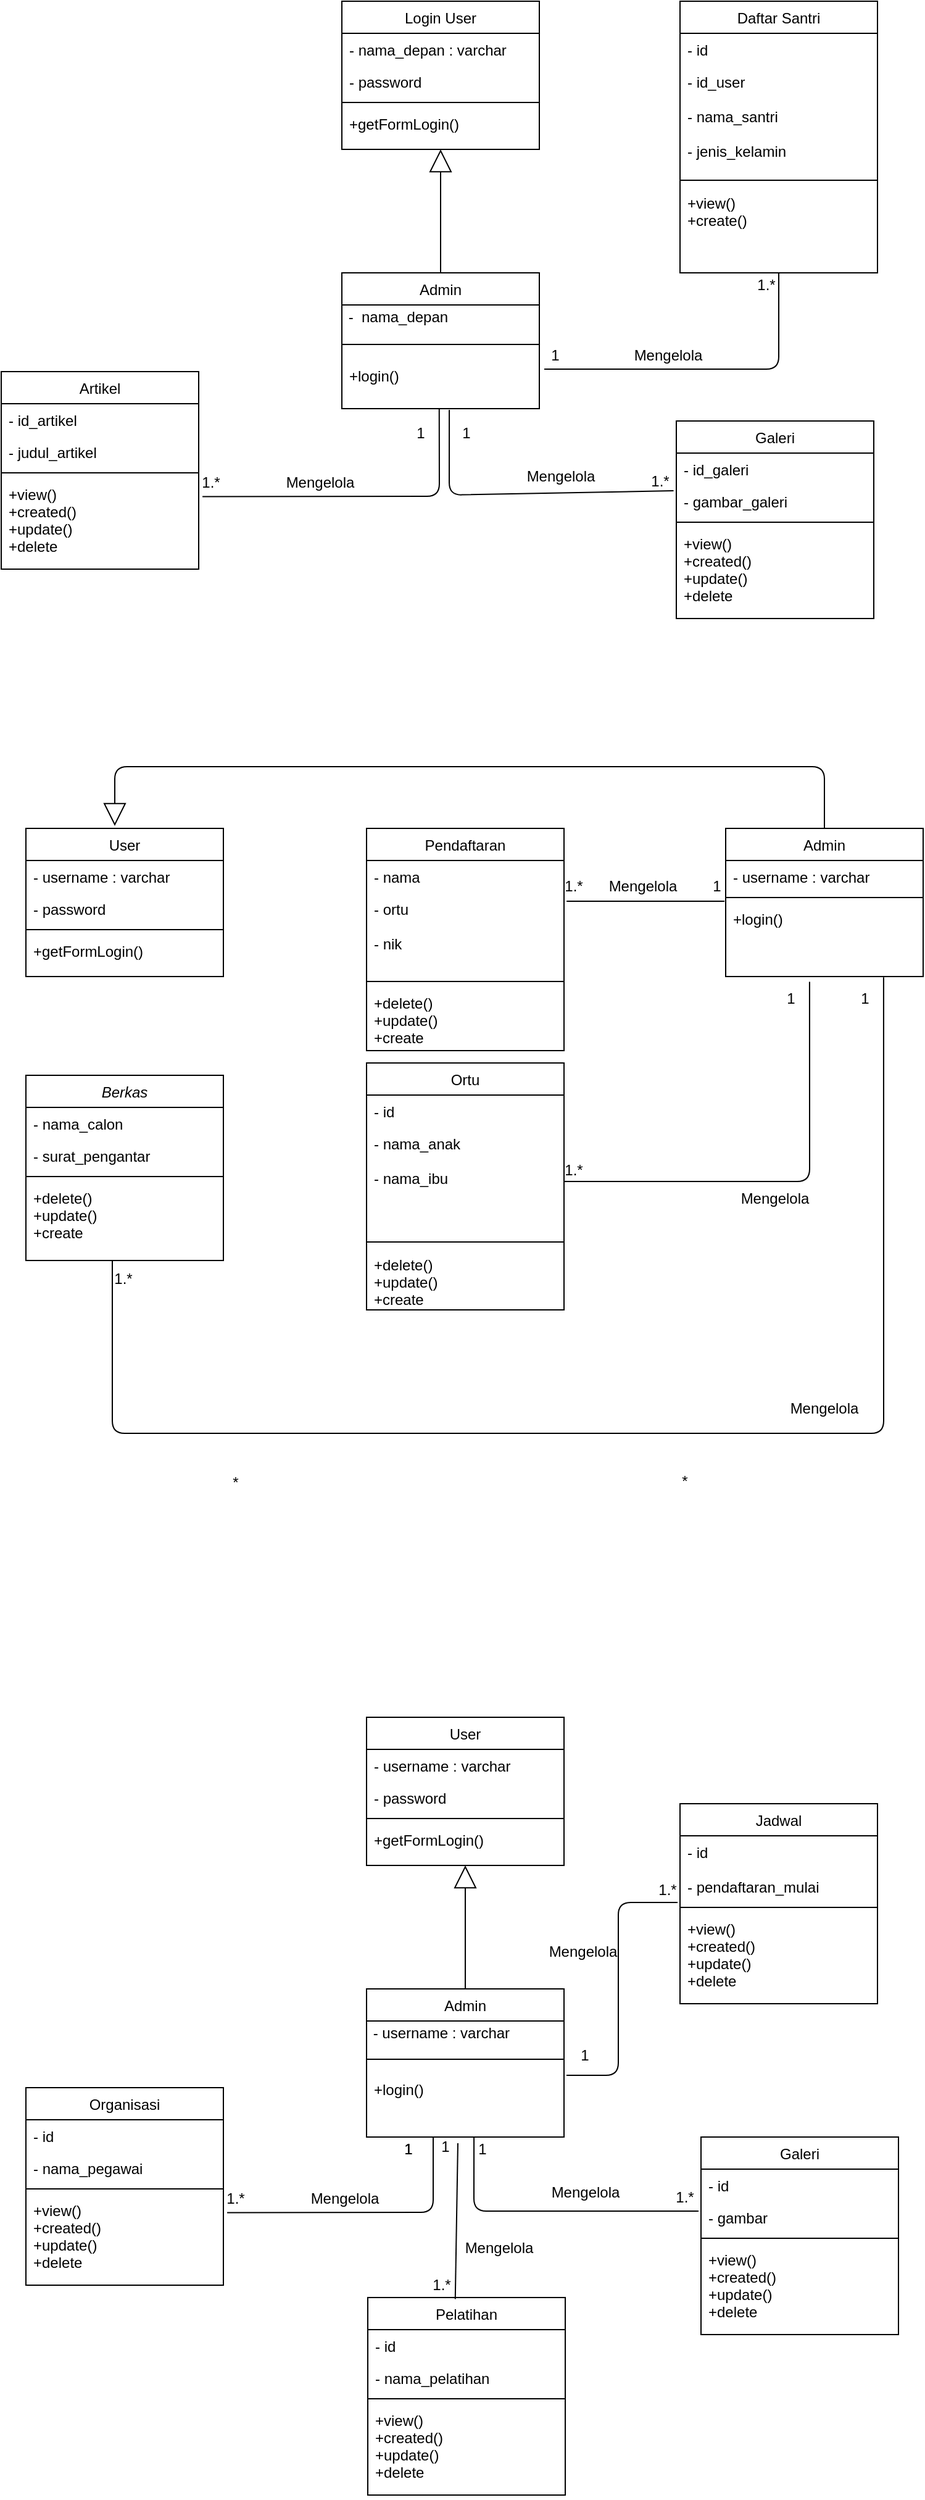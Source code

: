 <mxfile version="14.8.5" type="device"><diagram id="C5RBs43oDa-KdzZeNtuy" name="Page-1"><mxGraphModel dx="868" dy="450" grid="1" gridSize="10" guides="1" tooltips="1" connect="1" arrows="1" fold="1" page="1" pageScale="1" pageWidth="827" pageHeight="1169" math="0" shadow="0"><root><mxCell id="WIyWlLk6GJQsqaUBKTNV-0"/><mxCell id="WIyWlLk6GJQsqaUBKTNV-1" parent="WIyWlLk6GJQsqaUBKTNV-0"/><mxCell id="zkfFHV4jXpPFQw0GAbJ--17" value="Login User" style="swimlane;fontStyle=0;align=center;verticalAlign=top;childLayout=stackLayout;horizontal=1;startSize=26;horizontalStack=0;resizeParent=1;resizeLast=0;collapsible=1;marginBottom=0;rounded=0;shadow=0;strokeWidth=1;" parent="WIyWlLk6GJQsqaUBKTNV-1" vertex="1"><mxGeometry x="306" y="80" width="160" height="120" as="geometry"><mxRectangle x="550" y="140" width="160" height="26" as="alternateBounds"/></mxGeometry></mxCell><mxCell id="zkfFHV4jXpPFQw0GAbJ--18" value="- nama_depan : varchar" style="text;align=left;verticalAlign=top;spacingLeft=4;spacingRight=4;overflow=hidden;rotatable=0;points=[[0,0.5],[1,0.5]];portConstraint=eastwest;" parent="zkfFHV4jXpPFQw0GAbJ--17" vertex="1"><mxGeometry y="26" width="160" height="26" as="geometry"/></mxCell><mxCell id="zkfFHV4jXpPFQw0GAbJ--19" value="- password" style="text;align=left;verticalAlign=top;spacingLeft=4;spacingRight=4;overflow=hidden;rotatable=0;points=[[0,0.5],[1,0.5]];portConstraint=eastwest;rounded=0;shadow=0;html=0;" parent="zkfFHV4jXpPFQw0GAbJ--17" vertex="1"><mxGeometry y="52" width="160" height="26" as="geometry"/></mxCell><mxCell id="zkfFHV4jXpPFQw0GAbJ--23" value="" style="line;html=1;strokeWidth=1;align=left;verticalAlign=middle;spacingTop=-1;spacingLeft=3;spacingRight=3;rotatable=0;labelPosition=right;points=[];portConstraint=eastwest;" parent="zkfFHV4jXpPFQw0GAbJ--17" vertex="1"><mxGeometry y="78" width="160" height="8" as="geometry"/></mxCell><mxCell id="zkfFHV4jXpPFQw0GAbJ--24" value="+getFormLogin()" style="text;align=left;verticalAlign=top;spacingLeft=4;spacingRight=4;overflow=hidden;rotatable=0;points=[[0,0.5],[1,0.5]];portConstraint=eastwest;" parent="zkfFHV4jXpPFQw0GAbJ--17" vertex="1"><mxGeometry y="86" width="160" height="26" as="geometry"/></mxCell><mxCell id="IdrOFiiZTF5dks0u18fL-0" value="Daftar Santri" style="swimlane;fontStyle=0;align=center;verticalAlign=top;childLayout=stackLayout;horizontal=1;startSize=26;horizontalStack=0;resizeParent=1;resizeLast=0;collapsible=1;marginBottom=0;rounded=0;shadow=0;strokeWidth=1;" parent="WIyWlLk6GJQsqaUBKTNV-1" vertex="1"><mxGeometry x="580" y="80" width="160" height="220" as="geometry"><mxRectangle x="550" y="140" width="160" height="26" as="alternateBounds"/></mxGeometry></mxCell><mxCell id="IdrOFiiZTF5dks0u18fL-1" value="- id" style="text;align=left;verticalAlign=top;spacingLeft=4;spacingRight=4;overflow=hidden;rotatable=0;points=[[0,0.5],[1,0.5]];portConstraint=eastwest;" parent="IdrOFiiZTF5dks0u18fL-0" vertex="1"><mxGeometry y="26" width="160" height="26" as="geometry"/></mxCell><mxCell id="IdrOFiiZTF5dks0u18fL-2" value="- id_user&#10;&#10;- nama_santri&#10;&#10;- jenis_kelamin" style="text;align=left;verticalAlign=top;spacingLeft=4;spacingRight=4;overflow=hidden;rotatable=0;points=[[0,0.5],[1,0.5]];portConstraint=eastwest;rounded=0;shadow=0;html=0;" parent="IdrOFiiZTF5dks0u18fL-0" vertex="1"><mxGeometry y="52" width="160" height="88" as="geometry"/></mxCell><mxCell id="IdrOFiiZTF5dks0u18fL-3" value="" style="line;html=1;strokeWidth=1;align=left;verticalAlign=middle;spacingTop=-1;spacingLeft=3;spacingRight=3;rotatable=0;labelPosition=right;points=[];portConstraint=eastwest;" parent="IdrOFiiZTF5dks0u18fL-0" vertex="1"><mxGeometry y="140" width="160" height="10" as="geometry"/></mxCell><mxCell id="IdrOFiiZTF5dks0u18fL-4" value="+view() &#10;+create()" style="text;align=left;verticalAlign=top;spacingLeft=4;spacingRight=4;overflow=hidden;rotatable=0;points=[[0,0.5],[1,0.5]];portConstraint=eastwest;" parent="IdrOFiiZTF5dks0u18fL-0" vertex="1"><mxGeometry y="150" width="160" height="60" as="geometry"/></mxCell><mxCell id="IdrOFiiZTF5dks0u18fL-28" value="Admin" style="swimlane;fontStyle=0;align=center;verticalAlign=top;childLayout=stackLayout;horizontal=1;startSize=26;horizontalStack=0;resizeParent=1;resizeLast=0;collapsible=1;marginBottom=0;rounded=0;shadow=0;strokeWidth=1;" parent="WIyWlLk6GJQsqaUBKTNV-1" vertex="1"><mxGeometry x="306" y="300" width="160" height="110" as="geometry"><mxRectangle x="550" y="140" width="160" height="26" as="alternateBounds"/></mxGeometry></mxCell><mxCell id="Mm3iCWd85BJjFfyy2Bkm-31" value="&amp;nbsp;-&amp;nbsp; nama_depan" style="text;html=1;align=left;verticalAlign=middle;resizable=0;points=[];autosize=1;strokeColor=none;" vertex="1" parent="IdrOFiiZTF5dks0u18fL-28"><mxGeometry y="26" width="160" height="20" as="geometry"/></mxCell><mxCell id="IdrOFiiZTF5dks0u18fL-31" value="" style="line;html=1;strokeWidth=1;align=left;verticalAlign=middle;spacingTop=-1;spacingLeft=3;spacingRight=3;rotatable=0;labelPosition=right;points=[];portConstraint=eastwest;" parent="IdrOFiiZTF5dks0u18fL-28" vertex="1"><mxGeometry y="46" width="160" height="24" as="geometry"/></mxCell><mxCell id="IdrOFiiZTF5dks0u18fL-32" value="+login()" style="text;align=left;verticalAlign=top;spacingLeft=4;spacingRight=4;overflow=hidden;rotatable=0;points=[[0,0.5],[1,0.5]];portConstraint=eastwest;" parent="IdrOFiiZTF5dks0u18fL-28" vertex="1"><mxGeometry y="70" width="160" height="40" as="geometry"/></mxCell><mxCell id="IdrOFiiZTF5dks0u18fL-33" value="" style="endArrow=none;html=1;entryX=0.5;entryY=1;entryDx=0;entryDy=0;" parent="WIyWlLk6GJQsqaUBKTNV-1" target="IdrOFiiZTF5dks0u18fL-0" edge="1"><mxGeometry width="50" height="50" relative="1" as="geometry"><mxPoint x="470" y="378" as="sourcePoint"/><mxPoint x="510" y="370" as="targetPoint"/><Array as="points"><mxPoint x="660" y="378"/></Array></mxGeometry></mxCell><mxCell id="IdrOFiiZTF5dks0u18fL-34" value="1" style="text;html=1;strokeColor=none;fillColor=none;align=center;verticalAlign=middle;whiteSpace=wrap;rounded=0;" parent="WIyWlLk6GJQsqaUBKTNV-1" vertex="1"><mxGeometry x="459" y="357" width="40" height="20" as="geometry"/></mxCell><mxCell id="IdrOFiiZTF5dks0u18fL-35" value="Mengelola" style="text;html=1;strokeColor=none;fillColor=none;align=center;verticalAlign=middle;whiteSpace=wrap;rounded=0;" parent="WIyWlLk6GJQsqaUBKTNV-1" vertex="1"><mxGeometry x="551" y="357" width="39" height="20" as="geometry"/></mxCell><mxCell id="IdrOFiiZTF5dks0u18fL-36" value="1.*" style="text;html=1;strokeColor=none;fillColor=none;align=center;verticalAlign=middle;whiteSpace=wrap;rounded=0;" parent="WIyWlLk6GJQsqaUBKTNV-1" vertex="1"><mxGeometry x="630" y="300" width="40" height="20" as="geometry"/></mxCell><mxCell id="IdrOFiiZTF5dks0u18fL-38" value="Artikel" style="swimlane;fontStyle=0;align=center;verticalAlign=top;childLayout=stackLayout;horizontal=1;startSize=26;horizontalStack=0;resizeParent=1;resizeLast=0;collapsible=1;marginBottom=0;rounded=0;shadow=0;strokeWidth=1;" parent="WIyWlLk6GJQsqaUBKTNV-1" vertex="1"><mxGeometry x="30" y="380" width="160" height="160" as="geometry"><mxRectangle x="550" y="140" width="160" height="26" as="alternateBounds"/></mxGeometry></mxCell><mxCell id="IdrOFiiZTF5dks0u18fL-39" value="- id_artikel" style="text;align=left;verticalAlign=top;spacingLeft=4;spacingRight=4;overflow=hidden;rotatable=0;points=[[0,0.5],[1,0.5]];portConstraint=eastwest;" parent="IdrOFiiZTF5dks0u18fL-38" vertex="1"><mxGeometry y="26" width="160" height="26" as="geometry"/></mxCell><mxCell id="IdrOFiiZTF5dks0u18fL-40" value="- judul_artikel" style="text;align=left;verticalAlign=top;spacingLeft=4;spacingRight=4;overflow=hidden;rotatable=0;points=[[0,0.5],[1,0.5]];portConstraint=eastwest;rounded=0;shadow=0;html=0;" parent="IdrOFiiZTF5dks0u18fL-38" vertex="1"><mxGeometry y="52" width="160" height="26" as="geometry"/></mxCell><mxCell id="IdrOFiiZTF5dks0u18fL-41" value="" style="line;html=1;strokeWidth=1;align=left;verticalAlign=middle;spacingTop=-1;spacingLeft=3;spacingRight=3;rotatable=0;labelPosition=right;points=[];portConstraint=eastwest;" parent="IdrOFiiZTF5dks0u18fL-38" vertex="1"><mxGeometry y="78" width="160" height="8" as="geometry"/></mxCell><mxCell id="IdrOFiiZTF5dks0u18fL-42" value="+view()&#10;+created()&#10;+update()&#10;+delete" style="text;align=left;verticalAlign=top;spacingLeft=4;spacingRight=4;overflow=hidden;rotatable=0;points=[[0,0.5],[1,0.5]];portConstraint=eastwest;" parent="IdrOFiiZTF5dks0u18fL-38" vertex="1"><mxGeometry y="86" width="160" height="74" as="geometry"/></mxCell><mxCell id="IdrOFiiZTF5dks0u18fL-44" value="" style="endArrow=none;html=1;exitX=1.019;exitY=0.206;exitDx=0;exitDy=0;exitPerimeter=0;entryX=0.493;entryY=1.001;entryDx=0;entryDy=0;entryPerimeter=0;" parent="WIyWlLk6GJQsqaUBKTNV-1" source="IdrOFiiZTF5dks0u18fL-42" target="IdrOFiiZTF5dks0u18fL-32" edge="1"><mxGeometry width="50" height="50" relative="1" as="geometry"><mxPoint x="300" y="430" as="sourcePoint"/><mxPoint x="350" y="380" as="targetPoint"/><Array as="points"><mxPoint x="385" y="481"/></Array></mxGeometry></mxCell><mxCell id="IdrOFiiZTF5dks0u18fL-45" value="1" style="text;html=1;strokeColor=none;fillColor=none;align=center;verticalAlign=middle;whiteSpace=wrap;rounded=0;" parent="WIyWlLk6GJQsqaUBKTNV-1" vertex="1"><mxGeometry x="350" y="420" width="40" height="20" as="geometry"/></mxCell><mxCell id="IdrOFiiZTF5dks0u18fL-46" value="Mengelola" style="text;html=1;strokeColor=none;fillColor=none;align=center;verticalAlign=middle;whiteSpace=wrap;rounded=0;" parent="WIyWlLk6GJQsqaUBKTNV-1" vertex="1"><mxGeometry x="269" y="460" width="39" height="20" as="geometry"/></mxCell><mxCell id="IdrOFiiZTF5dks0u18fL-47" value="1.*" style="text;html=1;strokeColor=none;fillColor=none;align=center;verticalAlign=middle;whiteSpace=wrap;rounded=0;" parent="WIyWlLk6GJQsqaUBKTNV-1" vertex="1"><mxGeometry x="180" y="460" width="40" height="20" as="geometry"/></mxCell><mxCell id="IdrOFiiZTF5dks0u18fL-48" value="Galeri" style="swimlane;fontStyle=0;align=center;verticalAlign=top;childLayout=stackLayout;horizontal=1;startSize=26;horizontalStack=0;resizeParent=1;resizeLast=0;collapsible=1;marginBottom=0;rounded=0;shadow=0;strokeWidth=1;" parent="WIyWlLk6GJQsqaUBKTNV-1" vertex="1"><mxGeometry x="577" y="420" width="160" height="160" as="geometry"><mxRectangle x="550" y="140" width="160" height="26" as="alternateBounds"/></mxGeometry></mxCell><mxCell id="IdrOFiiZTF5dks0u18fL-49" value="- id_galeri" style="text;align=left;verticalAlign=top;spacingLeft=4;spacingRight=4;overflow=hidden;rotatable=0;points=[[0,0.5],[1,0.5]];portConstraint=eastwest;" parent="IdrOFiiZTF5dks0u18fL-48" vertex="1"><mxGeometry y="26" width="160" height="26" as="geometry"/></mxCell><mxCell id="IdrOFiiZTF5dks0u18fL-50" value="- gambar_galeri" style="text;align=left;verticalAlign=top;spacingLeft=4;spacingRight=4;overflow=hidden;rotatable=0;points=[[0,0.5],[1,0.5]];portConstraint=eastwest;rounded=0;shadow=0;html=0;" parent="IdrOFiiZTF5dks0u18fL-48" vertex="1"><mxGeometry y="52" width="160" height="26" as="geometry"/></mxCell><mxCell id="IdrOFiiZTF5dks0u18fL-51" value="" style="line;html=1;strokeWidth=1;align=left;verticalAlign=middle;spacingTop=-1;spacingLeft=3;spacingRight=3;rotatable=0;labelPosition=right;points=[];portConstraint=eastwest;" parent="IdrOFiiZTF5dks0u18fL-48" vertex="1"><mxGeometry y="78" width="160" height="8" as="geometry"/></mxCell><mxCell id="IdrOFiiZTF5dks0u18fL-52" value="+view()&#10;+created()&#10;+update()&#10;+delete" style="text;align=left;verticalAlign=top;spacingLeft=4;spacingRight=4;overflow=hidden;rotatable=0;points=[[0,0.5],[1,0.5]];portConstraint=eastwest;" parent="IdrOFiiZTF5dks0u18fL-48" vertex="1"><mxGeometry y="86" width="160" height="74" as="geometry"/></mxCell><mxCell id="IdrOFiiZTF5dks0u18fL-53" value="" style="endArrow=none;html=1;entryX=0.544;entryY=1.025;entryDx=0;entryDy=0;entryPerimeter=0;exitX=-0.014;exitY=0.174;exitDx=0;exitDy=0;exitPerimeter=0;" parent="WIyWlLk6GJQsqaUBKTNV-1" source="IdrOFiiZTF5dks0u18fL-50" edge="1" target="IdrOFiiZTF5dks0u18fL-32"><mxGeometry width="50" height="50" relative="1" as="geometry"><mxPoint x="581.28" y="496.054" as="sourcePoint"/><mxPoint x="393.04" y="419.57" as="targetPoint"/><Array as="points"><mxPoint x="393" y="480"/></Array></mxGeometry></mxCell><mxCell id="IdrOFiiZTF5dks0u18fL-54" value="1" style="text;html=1;strokeColor=none;fillColor=none;align=center;verticalAlign=middle;whiteSpace=wrap;rounded=0;" parent="WIyWlLk6GJQsqaUBKTNV-1" vertex="1"><mxGeometry x="387" y="420" width="40" height="20" as="geometry"/></mxCell><mxCell id="IdrOFiiZTF5dks0u18fL-55" value="Mengelola" style="text;html=1;strokeColor=none;fillColor=none;align=center;verticalAlign=middle;whiteSpace=wrap;rounded=0;" parent="WIyWlLk6GJQsqaUBKTNV-1" vertex="1"><mxGeometry x="464" y="455" width="39" height="20" as="geometry"/></mxCell><mxCell id="IdrOFiiZTF5dks0u18fL-56" value="1.*" style="text;html=1;strokeColor=none;fillColor=none;align=center;verticalAlign=middle;whiteSpace=wrap;rounded=0;" parent="WIyWlLk6GJQsqaUBKTNV-1" vertex="1"><mxGeometry x="544" y="459" width="40" height="20" as="geometry"/></mxCell><mxCell id="IdrOFiiZTF5dks0u18fL-58" value="Berkas" style="swimlane;fontStyle=2;align=center;verticalAlign=top;childLayout=stackLayout;horizontal=1;startSize=26;horizontalStack=0;resizeParent=1;resizeLast=0;collapsible=1;marginBottom=0;rounded=0;shadow=0;strokeWidth=1;" parent="WIyWlLk6GJQsqaUBKTNV-1" vertex="1"><mxGeometry x="50" y="950" width="160" height="150" as="geometry"><mxRectangle x="230" y="140" width="160" height="26" as="alternateBounds"/></mxGeometry></mxCell><mxCell id="IdrOFiiZTF5dks0u18fL-59" value="- nama_calon" style="text;align=left;verticalAlign=top;spacingLeft=4;spacingRight=4;overflow=hidden;rotatable=0;points=[[0,0.5],[1,0.5]];portConstraint=eastwest;" parent="IdrOFiiZTF5dks0u18fL-58" vertex="1"><mxGeometry y="26" width="160" height="26" as="geometry"/></mxCell><mxCell id="IdrOFiiZTF5dks0u18fL-60" value="- surat_pengantar" style="text;align=left;verticalAlign=top;spacingLeft=4;spacingRight=4;overflow=hidden;rotatable=0;points=[[0,0.5],[1,0.5]];portConstraint=eastwest;rounded=0;shadow=0;html=0;" parent="IdrOFiiZTF5dks0u18fL-58" vertex="1"><mxGeometry y="52" width="160" height="26" as="geometry"/></mxCell><mxCell id="IdrOFiiZTF5dks0u18fL-62" value="" style="line;html=1;strokeWidth=1;align=left;verticalAlign=middle;spacingTop=-1;spacingLeft=3;spacingRight=3;rotatable=0;labelPosition=right;points=[];portConstraint=eastwest;" parent="IdrOFiiZTF5dks0u18fL-58" vertex="1"><mxGeometry y="78" width="160" height="8" as="geometry"/></mxCell><mxCell id="IdrOFiiZTF5dks0u18fL-63" value="+delete()&#10;+update()&#10;+create" style="text;align=left;verticalAlign=top;spacingLeft=4;spacingRight=4;overflow=hidden;rotatable=0;points=[[0,0.5],[1,0.5]];portConstraint=eastwest;" parent="IdrOFiiZTF5dks0u18fL-58" vertex="1"><mxGeometry y="86" width="160" height="62" as="geometry"/></mxCell><mxCell id="IdrOFiiZTF5dks0u18fL-69" value="Ortu" style="swimlane;fontStyle=0;align=center;verticalAlign=top;childLayout=stackLayout;horizontal=1;startSize=26;horizontalStack=0;resizeParent=1;resizeLast=0;collapsible=1;marginBottom=0;rounded=0;shadow=0;strokeWidth=1;" parent="WIyWlLk6GJQsqaUBKTNV-1" vertex="1"><mxGeometry x="326" y="940" width="160" height="200" as="geometry"><mxRectangle x="550" y="140" width="160" height="26" as="alternateBounds"/></mxGeometry></mxCell><mxCell id="IdrOFiiZTF5dks0u18fL-70" value="- id" style="text;align=left;verticalAlign=top;spacingLeft=4;spacingRight=4;overflow=hidden;rotatable=0;points=[[0,0.5],[1,0.5]];portConstraint=eastwest;" parent="IdrOFiiZTF5dks0u18fL-69" vertex="1"><mxGeometry y="26" width="160" height="26" as="geometry"/></mxCell><mxCell id="IdrOFiiZTF5dks0u18fL-71" value="- nama_anak&#10;&#10;- nama_ibu" style="text;align=left;verticalAlign=top;spacingLeft=4;spacingRight=4;overflow=hidden;rotatable=0;points=[[0,0.5],[1,0.5]];portConstraint=eastwest;rounded=0;shadow=0;html=0;" parent="IdrOFiiZTF5dks0u18fL-69" vertex="1"><mxGeometry y="52" width="160" height="88" as="geometry"/></mxCell><mxCell id="IdrOFiiZTF5dks0u18fL-72" value="" style="line;html=1;strokeWidth=1;align=left;verticalAlign=middle;spacingTop=-1;spacingLeft=3;spacingRight=3;rotatable=0;labelPosition=right;points=[];portConstraint=eastwest;" parent="IdrOFiiZTF5dks0u18fL-69" vertex="1"><mxGeometry y="140" width="160" height="10" as="geometry"/></mxCell><mxCell id="IdrOFiiZTF5dks0u18fL-73" value="+delete()&#10;+update()&#10;+create" style="text;align=left;verticalAlign=top;spacingLeft=4;spacingRight=4;overflow=hidden;rotatable=0;points=[[0,0.5],[1,0.5]];portConstraint=eastwest;" parent="IdrOFiiZTF5dks0u18fL-69" vertex="1"><mxGeometry y="150" width="160" height="50" as="geometry"/></mxCell><mxCell id="IdrOFiiZTF5dks0u18fL-99" value="*" style="text;html=1;strokeColor=none;fillColor=none;align=center;verticalAlign=middle;whiteSpace=wrap;rounded=0;" parent="WIyWlLk6GJQsqaUBKTNV-1" vertex="1"><mxGeometry x="200" y="1270" width="40" height="20" as="geometry"/></mxCell><mxCell id="IdrOFiiZTF5dks0u18fL-108" value="*" style="text;html=1;strokeColor=none;fillColor=none;align=center;verticalAlign=middle;whiteSpace=wrap;rounded=0;" parent="WIyWlLk6GJQsqaUBKTNV-1" vertex="1"><mxGeometry x="564" y="1269" width="40" height="20" as="geometry"/></mxCell><mxCell id="IdrOFiiZTF5dks0u18fL-110" value="Pendaftaran" style="swimlane;fontStyle=0;align=center;verticalAlign=top;childLayout=stackLayout;horizontal=1;startSize=26;horizontalStack=0;resizeParent=1;resizeLast=0;collapsible=1;marginBottom=0;rounded=0;shadow=0;strokeWidth=1;" parent="WIyWlLk6GJQsqaUBKTNV-1" vertex="1"><mxGeometry x="326" y="750" width="160" height="180" as="geometry"><mxRectangle x="550" y="140" width="160" height="26" as="alternateBounds"/></mxGeometry></mxCell><mxCell id="IdrOFiiZTF5dks0u18fL-111" value="- nama" style="text;align=left;verticalAlign=top;spacingLeft=4;spacingRight=4;overflow=hidden;rotatable=0;points=[[0,0.5],[1,0.5]];portConstraint=eastwest;" parent="IdrOFiiZTF5dks0u18fL-110" vertex="1"><mxGeometry y="26" width="160" height="26" as="geometry"/></mxCell><mxCell id="IdrOFiiZTF5dks0u18fL-112" value="- ortu&#10;&#10;- nik" style="text;align=left;verticalAlign=top;spacingLeft=4;spacingRight=4;overflow=hidden;rotatable=0;points=[[0,0.5],[1,0.5]];portConstraint=eastwest;rounded=0;shadow=0;html=0;" parent="IdrOFiiZTF5dks0u18fL-110" vertex="1"><mxGeometry y="52" width="160" height="68" as="geometry"/></mxCell><mxCell id="IdrOFiiZTF5dks0u18fL-113" value="" style="line;html=1;strokeWidth=1;align=left;verticalAlign=middle;spacingTop=-1;spacingLeft=3;spacingRight=3;rotatable=0;labelPosition=right;points=[];portConstraint=eastwest;" parent="IdrOFiiZTF5dks0u18fL-110" vertex="1"><mxGeometry y="120" width="160" height="8" as="geometry"/></mxCell><mxCell id="IdrOFiiZTF5dks0u18fL-114" value="+delete()&#10;+update()&#10;+create" style="text;align=left;verticalAlign=top;spacingLeft=4;spacingRight=4;overflow=hidden;rotatable=0;points=[[0,0.5],[1,0.5]];portConstraint=eastwest;" parent="IdrOFiiZTF5dks0u18fL-110" vertex="1"><mxGeometry y="128" width="160" height="52" as="geometry"/></mxCell><mxCell id="IdrOFiiZTF5dks0u18fL-144" value="User" style="swimlane;fontStyle=0;align=center;verticalAlign=top;childLayout=stackLayout;horizontal=1;startSize=26;horizontalStack=0;resizeParent=1;resizeLast=0;collapsible=1;marginBottom=0;rounded=0;shadow=0;strokeWidth=1;" parent="WIyWlLk6GJQsqaUBKTNV-1" vertex="1"><mxGeometry x="326" y="1470" width="160" height="120" as="geometry"><mxRectangle x="550" y="140" width="160" height="26" as="alternateBounds"/></mxGeometry></mxCell><mxCell id="IdrOFiiZTF5dks0u18fL-145" value="- username : varchar" style="text;align=left;verticalAlign=top;spacingLeft=4;spacingRight=4;overflow=hidden;rotatable=0;points=[[0,0.5],[1,0.5]];portConstraint=eastwest;" parent="IdrOFiiZTF5dks0u18fL-144" vertex="1"><mxGeometry y="26" width="160" height="26" as="geometry"/></mxCell><mxCell id="IdrOFiiZTF5dks0u18fL-146" value="- password" style="text;align=left;verticalAlign=top;spacingLeft=4;spacingRight=4;overflow=hidden;rotatable=0;points=[[0,0.5],[1,0.5]];portConstraint=eastwest;rounded=0;shadow=0;html=0;" parent="IdrOFiiZTF5dks0u18fL-144" vertex="1"><mxGeometry y="52" width="160" height="26" as="geometry"/></mxCell><mxCell id="IdrOFiiZTF5dks0u18fL-147" value="" style="line;html=1;strokeWidth=1;align=left;verticalAlign=middle;spacingTop=-1;spacingLeft=3;spacingRight=3;rotatable=0;labelPosition=right;points=[];portConstraint=eastwest;" parent="IdrOFiiZTF5dks0u18fL-144" vertex="1"><mxGeometry y="78" width="160" height="8" as="geometry"/></mxCell><mxCell id="IdrOFiiZTF5dks0u18fL-148" value="+getFormLogin()" style="text;align=left;verticalAlign=top;spacingLeft=4;spacingRight=4;overflow=hidden;rotatable=0;points=[[0,0.5],[1,0.5]];portConstraint=eastwest;" parent="IdrOFiiZTF5dks0u18fL-144" vertex="1"><mxGeometry y="86" width="160" height="26" as="geometry"/></mxCell><mxCell id="IdrOFiiZTF5dks0u18fL-162" value="Admin" style="swimlane;fontStyle=0;align=center;verticalAlign=top;childLayout=stackLayout;horizontal=1;startSize=26;horizontalStack=0;resizeParent=1;resizeLast=0;collapsible=1;marginBottom=0;rounded=0;shadow=0;strokeWidth=1;" parent="WIyWlLk6GJQsqaUBKTNV-1" vertex="1"><mxGeometry x="326" y="1690" width="160" height="120" as="geometry"><mxRectangle x="550" y="140" width="160" height="26" as="alternateBounds"/></mxGeometry></mxCell><mxCell id="Mm3iCWd85BJjFfyy2Bkm-66" value="&amp;nbsp;- username : varchar" style="text;html=1;align=left;verticalAlign=middle;resizable=0;points=[];autosize=1;strokeColor=none;fontSize=12;" vertex="1" parent="IdrOFiiZTF5dks0u18fL-162"><mxGeometry y="26" width="160" height="20" as="geometry"/></mxCell><mxCell id="IdrOFiiZTF5dks0u18fL-163" value="" style="line;html=1;strokeWidth=1;align=left;verticalAlign=middle;spacingTop=-1;spacingLeft=3;spacingRight=3;rotatable=0;labelPosition=right;points=[];portConstraint=eastwest;" parent="IdrOFiiZTF5dks0u18fL-162" vertex="1"><mxGeometry y="46" width="160" height="22" as="geometry"/></mxCell><mxCell id="IdrOFiiZTF5dks0u18fL-164" value="+login()" style="text;align=left;verticalAlign=top;spacingLeft=4;spacingRight=4;overflow=hidden;rotatable=0;points=[[0,0.5],[1,0.5]];portConstraint=eastwest;" parent="IdrOFiiZTF5dks0u18fL-162" vertex="1"><mxGeometry y="68" width="160" height="52" as="geometry"/></mxCell><mxCell id="IdrOFiiZTF5dks0u18fL-169" value="Organisasi" style="swimlane;fontStyle=0;align=center;verticalAlign=top;childLayout=stackLayout;horizontal=1;startSize=26;horizontalStack=0;resizeParent=1;resizeLast=0;collapsible=1;marginBottom=0;rounded=0;shadow=0;strokeWidth=1;" parent="WIyWlLk6GJQsqaUBKTNV-1" vertex="1"><mxGeometry x="50" y="1770" width="160" height="160" as="geometry"><mxRectangle x="550" y="140" width="160" height="26" as="alternateBounds"/></mxGeometry></mxCell><mxCell id="IdrOFiiZTF5dks0u18fL-170" value="- id" style="text;align=left;verticalAlign=top;spacingLeft=4;spacingRight=4;overflow=hidden;rotatable=0;points=[[0,0.5],[1,0.5]];portConstraint=eastwest;" parent="IdrOFiiZTF5dks0u18fL-169" vertex="1"><mxGeometry y="26" width="160" height="26" as="geometry"/></mxCell><mxCell id="IdrOFiiZTF5dks0u18fL-171" value="- nama_pegawai" style="text;align=left;verticalAlign=top;spacingLeft=4;spacingRight=4;overflow=hidden;rotatable=0;points=[[0,0.5],[1,0.5]];portConstraint=eastwest;rounded=0;shadow=0;html=0;" parent="IdrOFiiZTF5dks0u18fL-169" vertex="1"><mxGeometry y="52" width="160" height="26" as="geometry"/></mxCell><mxCell id="IdrOFiiZTF5dks0u18fL-172" value="" style="line;html=1;strokeWidth=1;align=left;verticalAlign=middle;spacingTop=-1;spacingLeft=3;spacingRight=3;rotatable=0;labelPosition=right;points=[];portConstraint=eastwest;" parent="IdrOFiiZTF5dks0u18fL-169" vertex="1"><mxGeometry y="78" width="160" height="8" as="geometry"/></mxCell><mxCell id="IdrOFiiZTF5dks0u18fL-173" value="+view()&#10;+created()&#10;+update()&#10;+delete" style="text;align=left;verticalAlign=top;spacingLeft=4;spacingRight=4;overflow=hidden;rotatable=0;points=[[0,0.5],[1,0.5]];portConstraint=eastwest;" parent="IdrOFiiZTF5dks0u18fL-169" vertex="1"><mxGeometry y="86" width="160" height="74" as="geometry"/></mxCell><mxCell id="IdrOFiiZTF5dks0u18fL-174" value="" style="endArrow=none;html=1;exitX=1.019;exitY=0.206;exitDx=0;exitDy=0;exitPerimeter=0;entryX=0.25;entryY=0;entryDx=0;entryDy=0;" parent="WIyWlLk6GJQsqaUBKTNV-1" source="IdrOFiiZTF5dks0u18fL-173" edge="1"><mxGeometry width="50" height="50" relative="1" as="geometry"><mxPoint x="320" y="1820" as="sourcePoint"/><mxPoint x="380" y="1810" as="targetPoint"/><Array as="points"><mxPoint x="380" y="1871"/></Array></mxGeometry></mxCell><mxCell id="IdrOFiiZTF5dks0u18fL-176" value="Mengelola" style="text;html=1;strokeColor=none;fillColor=none;align=center;verticalAlign=middle;whiteSpace=wrap;rounded=0;" parent="WIyWlLk6GJQsqaUBKTNV-1" vertex="1"><mxGeometry x="289" y="1850" width="39" height="20" as="geometry"/></mxCell><mxCell id="IdrOFiiZTF5dks0u18fL-177" value="1.*" style="text;html=1;strokeColor=none;fillColor=none;align=center;verticalAlign=middle;whiteSpace=wrap;rounded=0;" parent="WIyWlLk6GJQsqaUBKTNV-1" vertex="1"><mxGeometry x="200" y="1850" width="40" height="20" as="geometry"/></mxCell><mxCell id="IdrOFiiZTF5dks0u18fL-178" value="Galeri" style="swimlane;fontStyle=0;align=center;verticalAlign=top;childLayout=stackLayout;horizontal=1;startSize=26;horizontalStack=0;resizeParent=1;resizeLast=0;collapsible=1;marginBottom=0;rounded=0;shadow=0;strokeWidth=1;" parent="WIyWlLk6GJQsqaUBKTNV-1" vertex="1"><mxGeometry x="597" y="1810" width="160" height="160" as="geometry"><mxRectangle x="550" y="140" width="160" height="26" as="alternateBounds"/></mxGeometry></mxCell><mxCell id="IdrOFiiZTF5dks0u18fL-179" value="- id" style="text;align=left;verticalAlign=top;spacingLeft=4;spacingRight=4;overflow=hidden;rotatable=0;points=[[0,0.5],[1,0.5]];portConstraint=eastwest;" parent="IdrOFiiZTF5dks0u18fL-178" vertex="1"><mxGeometry y="26" width="160" height="26" as="geometry"/></mxCell><mxCell id="IdrOFiiZTF5dks0u18fL-180" value="- gambar" style="text;align=left;verticalAlign=top;spacingLeft=4;spacingRight=4;overflow=hidden;rotatable=0;points=[[0,0.5],[1,0.5]];portConstraint=eastwest;rounded=0;shadow=0;html=0;" parent="IdrOFiiZTF5dks0u18fL-178" vertex="1"><mxGeometry y="52" width="160" height="26" as="geometry"/></mxCell><mxCell id="IdrOFiiZTF5dks0u18fL-181" value="" style="line;html=1;strokeWidth=1;align=left;verticalAlign=middle;spacingTop=-1;spacingLeft=3;spacingRight=3;rotatable=0;labelPosition=right;points=[];portConstraint=eastwest;" parent="IdrOFiiZTF5dks0u18fL-178" vertex="1"><mxGeometry y="78" width="160" height="8" as="geometry"/></mxCell><mxCell id="IdrOFiiZTF5dks0u18fL-182" value="+view()&#10;+created()&#10;+update()&#10;+delete" style="text;align=left;verticalAlign=top;spacingLeft=4;spacingRight=4;overflow=hidden;rotatable=0;points=[[0,0.5],[1,0.5]];portConstraint=eastwest;" parent="IdrOFiiZTF5dks0u18fL-178" vertex="1"><mxGeometry y="86" width="160" height="74" as="geometry"/></mxCell><mxCell id="IdrOFiiZTF5dks0u18fL-183" value="" style="endArrow=none;html=1;entryX=0.544;entryY=1.051;entryDx=0;entryDy=0;entryPerimeter=0;" parent="WIyWlLk6GJQsqaUBKTNV-1" edge="1"><mxGeometry width="50" height="50" relative="1" as="geometry"><mxPoint x="595" y="1870" as="sourcePoint"/><mxPoint x="413.04" y="1809.57" as="targetPoint"/><Array as="points"><mxPoint x="413" y="1870"/></Array></mxGeometry></mxCell><mxCell id="IdrOFiiZTF5dks0u18fL-184" value="1" style="text;html=1;strokeColor=none;fillColor=none;align=center;verticalAlign=middle;whiteSpace=wrap;rounded=0;" parent="WIyWlLk6GJQsqaUBKTNV-1" vertex="1"><mxGeometry x="340" y="1810" width="40" height="20" as="geometry"/></mxCell><mxCell id="IdrOFiiZTF5dks0u18fL-185" value="Mengelola" style="text;html=1;strokeColor=none;fillColor=none;align=center;verticalAlign=middle;whiteSpace=wrap;rounded=0;" parent="WIyWlLk6GJQsqaUBKTNV-1" vertex="1"><mxGeometry x="484" y="1845" width="39" height="20" as="geometry"/></mxCell><mxCell id="IdrOFiiZTF5dks0u18fL-186" value="1.*" style="text;html=1;strokeColor=none;fillColor=none;align=center;verticalAlign=middle;whiteSpace=wrap;rounded=0;" parent="WIyWlLk6GJQsqaUBKTNV-1" vertex="1"><mxGeometry x="564" y="1849" width="40" height="20" as="geometry"/></mxCell><mxCell id="IdrOFiiZTF5dks0u18fL-188" value="Jadwal" style="swimlane;fontStyle=0;align=center;verticalAlign=top;childLayout=stackLayout;horizontal=1;startSize=26;horizontalStack=0;resizeParent=1;resizeLast=0;collapsible=1;marginBottom=0;rounded=0;shadow=0;strokeWidth=1;" parent="WIyWlLk6GJQsqaUBKTNV-1" vertex="1"><mxGeometry x="580" y="1540" width="160" height="162" as="geometry"><mxRectangle x="550" y="140" width="160" height="26" as="alternateBounds"/></mxGeometry></mxCell><mxCell id="IdrOFiiZTF5dks0u18fL-189" value="- id&#10;&#10;- pendaftaran_mulai" style="text;align=left;verticalAlign=top;spacingLeft=4;spacingRight=4;overflow=hidden;rotatable=0;points=[[0,0.5],[1,0.5]];portConstraint=eastwest;" parent="IdrOFiiZTF5dks0u18fL-188" vertex="1"><mxGeometry y="26" width="160" height="54" as="geometry"/></mxCell><mxCell id="IdrOFiiZTF5dks0u18fL-191" value="" style="line;html=1;strokeWidth=1;align=left;verticalAlign=middle;spacingTop=-1;spacingLeft=3;spacingRight=3;rotatable=0;labelPosition=right;points=[];portConstraint=eastwest;" parent="IdrOFiiZTF5dks0u18fL-188" vertex="1"><mxGeometry y="80" width="160" height="8" as="geometry"/></mxCell><mxCell id="IdrOFiiZTF5dks0u18fL-192" value="+view()&#10;+created()&#10;+update()&#10;+delete" style="text;align=left;verticalAlign=top;spacingLeft=4;spacingRight=4;overflow=hidden;rotatable=0;points=[[0,0.5],[1,0.5]];portConstraint=eastwest;" parent="IdrOFiiZTF5dks0u18fL-188" vertex="1"><mxGeometry y="88" width="160" height="74" as="geometry"/></mxCell><mxCell id="IdrOFiiZTF5dks0u18fL-193" value="" style="endArrow=none;html=1;fontSize=25;" parent="WIyWlLk6GJQsqaUBKTNV-1" edge="1"><mxGeometry width="50" height="50" relative="1" as="geometry"><mxPoint x="488" y="1760" as="sourcePoint"/><mxPoint x="578" y="1620" as="targetPoint"/><Array as="points"><mxPoint x="530" y="1760"/><mxPoint x="530" y="1620"/></Array></mxGeometry></mxCell><mxCell id="IdrOFiiZTF5dks0u18fL-194" value="1" style="text;html=1;strokeColor=none;fillColor=none;align=center;verticalAlign=middle;whiteSpace=wrap;rounded=0;" parent="WIyWlLk6GJQsqaUBKTNV-1" vertex="1"><mxGeometry x="483" y="1734" width="40" height="20" as="geometry"/></mxCell><mxCell id="IdrOFiiZTF5dks0u18fL-195" value="Mengelola" style="text;html=1;strokeColor=none;fillColor=none;align=center;verticalAlign=middle;whiteSpace=wrap;rounded=0;" parent="WIyWlLk6GJQsqaUBKTNV-1" vertex="1"><mxGeometry x="481.5" y="1650" width="39" height="20" as="geometry"/></mxCell><mxCell id="IdrOFiiZTF5dks0u18fL-196" value="1.*" style="text;html=1;strokeColor=none;fillColor=none;align=center;verticalAlign=middle;whiteSpace=wrap;rounded=0;" parent="WIyWlLk6GJQsqaUBKTNV-1" vertex="1"><mxGeometry x="550" y="1600" width="40" height="20" as="geometry"/></mxCell><mxCell id="IdrOFiiZTF5dks0u18fL-197" value="1" style="text;html=1;strokeColor=none;fillColor=none;align=center;verticalAlign=middle;whiteSpace=wrap;rounded=0;" parent="WIyWlLk6GJQsqaUBKTNV-1" vertex="1"><mxGeometry x="340" y="1810" width="40" height="20" as="geometry"/></mxCell><mxCell id="IdrOFiiZTF5dks0u18fL-198" value="1" style="text;html=1;strokeColor=none;fillColor=none;align=center;verticalAlign=middle;whiteSpace=wrap;rounded=0;" parent="WIyWlLk6GJQsqaUBKTNV-1" vertex="1"><mxGeometry x="400" y="1810" width="40" height="20" as="geometry"/></mxCell><mxCell id="IdrOFiiZTF5dks0u18fL-199" value="Pelatihan" style="swimlane;fontStyle=0;align=center;verticalAlign=top;childLayout=stackLayout;horizontal=1;startSize=26;horizontalStack=0;resizeParent=1;resizeLast=0;collapsible=1;marginBottom=0;rounded=0;shadow=0;strokeWidth=1;" parent="WIyWlLk6GJQsqaUBKTNV-1" vertex="1"><mxGeometry x="327" y="1940" width="160" height="160" as="geometry"><mxRectangle x="550" y="140" width="160" height="26" as="alternateBounds"/></mxGeometry></mxCell><mxCell id="IdrOFiiZTF5dks0u18fL-200" value="- id" style="text;align=left;verticalAlign=top;spacingLeft=4;spacingRight=4;overflow=hidden;rotatable=0;points=[[0,0.5],[1,0.5]];portConstraint=eastwest;" parent="IdrOFiiZTF5dks0u18fL-199" vertex="1"><mxGeometry y="26" width="160" height="26" as="geometry"/></mxCell><mxCell id="IdrOFiiZTF5dks0u18fL-201" value="- nama_pelatihan" style="text;align=left;verticalAlign=top;spacingLeft=4;spacingRight=4;overflow=hidden;rotatable=0;points=[[0,0.5],[1,0.5]];portConstraint=eastwest;rounded=0;shadow=0;html=0;" parent="IdrOFiiZTF5dks0u18fL-199" vertex="1"><mxGeometry y="52" width="160" height="26" as="geometry"/></mxCell><mxCell id="IdrOFiiZTF5dks0u18fL-202" value="" style="line;html=1;strokeWidth=1;align=left;verticalAlign=middle;spacingTop=-1;spacingLeft=3;spacingRight=3;rotatable=0;labelPosition=right;points=[];portConstraint=eastwest;" parent="IdrOFiiZTF5dks0u18fL-199" vertex="1"><mxGeometry y="78" width="160" height="8" as="geometry"/></mxCell><mxCell id="IdrOFiiZTF5dks0u18fL-203" value="+view()&#10;+created()&#10;+update()&#10;+delete" style="text;align=left;verticalAlign=top;spacingLeft=4;spacingRight=4;overflow=hidden;rotatable=0;points=[[0,0.5],[1,0.5]];portConstraint=eastwest;" parent="IdrOFiiZTF5dks0u18fL-199" vertex="1"><mxGeometry y="86" width="160" height="74" as="geometry"/></mxCell><mxCell id="IdrOFiiZTF5dks0u18fL-204" value="" style="endArrow=none;html=1;fontSize=25;entryX=0;entryY=0.25;entryDx=0;entryDy=0;exitX=0.443;exitY=0.008;exitDx=0;exitDy=0;exitPerimeter=0;" parent="WIyWlLk6GJQsqaUBKTNV-1" source="IdrOFiiZTF5dks0u18fL-199" target="IdrOFiiZTF5dks0u18fL-198" edge="1"><mxGeometry width="50" height="50" relative="1" as="geometry"><mxPoint x="390" y="1870" as="sourcePoint"/><mxPoint x="440" y="1820" as="targetPoint"/></mxGeometry></mxCell><mxCell id="IdrOFiiZTF5dks0u18fL-205" value="1" style="text;html=1;strokeColor=none;fillColor=none;align=center;verticalAlign=middle;whiteSpace=wrap;rounded=0;" parent="WIyWlLk6GJQsqaUBKTNV-1" vertex="1"><mxGeometry x="370" y="1808" width="40" height="20" as="geometry"/></mxCell><mxCell id="IdrOFiiZTF5dks0u18fL-206" value="Mengelola" style="text;html=1;strokeColor=none;fillColor=none;align=center;verticalAlign=middle;whiteSpace=wrap;rounded=0;" parent="WIyWlLk6GJQsqaUBKTNV-1" vertex="1"><mxGeometry x="414" y="1890" width="39" height="20" as="geometry"/></mxCell><mxCell id="IdrOFiiZTF5dks0u18fL-207" value="1.*" style="text;html=1;strokeColor=none;fillColor=none;align=center;verticalAlign=middle;whiteSpace=wrap;rounded=0;" parent="WIyWlLk6GJQsqaUBKTNV-1" vertex="1"><mxGeometry x="367" y="1920" width="40" height="20" as="geometry"/></mxCell><mxCell id="IdrOFiiZTF5dks0u18fL-219" value="" style="endArrow=none;html=1;fontSize=15;entryX=0.506;entryY=1.06;entryDx=0;entryDy=0;entryPerimeter=0;exitX=1;exitY=0.5;exitDx=0;exitDy=0;" parent="WIyWlLk6GJQsqaUBKTNV-1" source="IdrOFiiZTF5dks0u18fL-71" edge="1"><mxGeometry width="50" height="50" relative="1" as="geometry"><mxPoint x="322" y="1020" as="sourcePoint"/><mxPoint x="684.96" y="874.2" as="targetPoint"/><Array as="points"><mxPoint x="570" y="1036"/><mxPoint x="685" y="1036"/></Array></mxGeometry></mxCell><mxCell id="IdrOFiiZTF5dks0u18fL-220" value="Mengelola" style="text;html=1;strokeColor=none;fillColor=none;align=center;verticalAlign=middle;whiteSpace=wrap;rounded=0;fontSize=12;" parent="WIyWlLk6GJQsqaUBKTNV-1" vertex="1"><mxGeometry x="637" y="1040" width="40" height="20" as="geometry"/></mxCell><mxCell id="IdrOFiiZTF5dks0u18fL-221" value="1" style="text;html=1;strokeColor=none;fillColor=none;align=center;verticalAlign=middle;whiteSpace=wrap;rounded=0;fontSize=12;" parent="WIyWlLk6GJQsqaUBKTNV-1" vertex="1"><mxGeometry x="650" y="878" width="40" height="20" as="geometry"/></mxCell><mxCell id="IdrOFiiZTF5dks0u18fL-222" value="&lt;span style=&quot;font-size: 12px&quot;&gt;1.*&lt;/span&gt;" style="text;html=1;strokeColor=none;fillColor=none;align=center;verticalAlign=middle;whiteSpace=wrap;rounded=0;fontSize=15;" parent="WIyWlLk6GJQsqaUBKTNV-1" vertex="1"><mxGeometry x="474" y="1015" width="40" height="20" as="geometry"/></mxCell><mxCell id="IdrOFiiZTF5dks0u18fL-225" value="1" style="text;html=1;strokeColor=none;fillColor=none;align=center;verticalAlign=middle;whiteSpace=wrap;rounded=0;fontSize=12;" parent="WIyWlLk6GJQsqaUBKTNV-1" vertex="1"><mxGeometry x="710" y="878" width="40" height="20" as="geometry"/></mxCell><mxCell id="IdrOFiiZTF5dks0u18fL-227" value="" style="endArrow=none;html=1;fontSize=15;entryX=0.881;entryY=1.009;entryDx=0;entryDy=0;entryPerimeter=0;" parent="WIyWlLk6GJQsqaUBKTNV-1" edge="1"><mxGeometry width="50" height="50" relative="1" as="geometry"><mxPoint x="120" y="1100" as="sourcePoint"/><mxPoint x="744.96" y="870.63" as="targetPoint"/><Array as="points"><mxPoint x="120" y="1240"/><mxPoint x="745" y="1240"/></Array></mxGeometry></mxCell><mxCell id="IdrOFiiZTF5dks0u18fL-230" value="&lt;span style=&quot;font-size: 12px&quot;&gt;1.*&lt;/span&gt;" style="text;html=1;strokeColor=none;fillColor=none;align=center;verticalAlign=middle;whiteSpace=wrap;rounded=0;fontSize=15;" parent="WIyWlLk6GJQsqaUBKTNV-1" vertex="1"><mxGeometry x="109" y="1103" width="40" height="20" as="geometry"/></mxCell><mxCell id="Mm3iCWd85BJjFfyy2Bkm-28" value="" style="endArrow=block;endSize=16;endFill=0;html=1;exitX=0.5;exitY=0;exitDx=0;exitDy=0;entryX=0.5;entryY=1;entryDx=0;entryDy=0;" edge="1" parent="WIyWlLk6GJQsqaUBKTNV-1" source="IdrOFiiZTF5dks0u18fL-28" target="zkfFHV4jXpPFQw0GAbJ--17"><mxGeometry x="1" y="228" width="160" relative="1" as="geometry"><mxPoint x="284" y="240" as="sourcePoint"/><mxPoint x="444" y="240" as="targetPoint"/><mxPoint x="220" y="168" as="offset"/></mxGeometry></mxCell><mxCell id="Mm3iCWd85BJjFfyy2Bkm-38" value="User" style="swimlane;fontStyle=0;align=center;verticalAlign=top;childLayout=stackLayout;horizontal=1;startSize=26;horizontalStack=0;resizeParent=1;resizeLast=0;collapsible=1;marginBottom=0;rounded=0;shadow=0;strokeWidth=1;" vertex="1" parent="WIyWlLk6GJQsqaUBKTNV-1"><mxGeometry x="50" y="750" width="160" height="120" as="geometry"><mxRectangle x="550" y="140" width="160" height="26" as="alternateBounds"/></mxGeometry></mxCell><mxCell id="Mm3iCWd85BJjFfyy2Bkm-39" value="- username : varchar" style="text;align=left;verticalAlign=top;spacingLeft=4;spacingRight=4;overflow=hidden;rotatable=0;points=[[0,0.5],[1,0.5]];portConstraint=eastwest;" vertex="1" parent="Mm3iCWd85BJjFfyy2Bkm-38"><mxGeometry y="26" width="160" height="26" as="geometry"/></mxCell><mxCell id="Mm3iCWd85BJjFfyy2Bkm-40" value="- password" style="text;align=left;verticalAlign=top;spacingLeft=4;spacingRight=4;overflow=hidden;rotatable=0;points=[[0,0.5],[1,0.5]];portConstraint=eastwest;rounded=0;shadow=0;html=0;" vertex="1" parent="Mm3iCWd85BJjFfyy2Bkm-38"><mxGeometry y="52" width="160" height="26" as="geometry"/></mxCell><mxCell id="Mm3iCWd85BJjFfyy2Bkm-41" value="" style="line;html=1;strokeWidth=1;align=left;verticalAlign=middle;spacingTop=-1;spacingLeft=3;spacingRight=3;rotatable=0;labelPosition=right;points=[];portConstraint=eastwest;" vertex="1" parent="Mm3iCWd85BJjFfyy2Bkm-38"><mxGeometry y="78" width="160" height="8" as="geometry"/></mxCell><mxCell id="Mm3iCWd85BJjFfyy2Bkm-42" value="+getFormLogin()" style="text;align=left;verticalAlign=top;spacingLeft=4;spacingRight=4;overflow=hidden;rotatable=0;points=[[0,0.5],[1,0.5]];portConstraint=eastwest;" vertex="1" parent="Mm3iCWd85BJjFfyy2Bkm-38"><mxGeometry y="86" width="160" height="26" as="geometry"/></mxCell><mxCell id="Mm3iCWd85BJjFfyy2Bkm-43" value="Admin" style="swimlane;fontStyle=0;align=center;verticalAlign=top;childLayout=stackLayout;horizontal=1;startSize=26;horizontalStack=0;resizeParent=1;resizeLast=0;collapsible=1;marginBottom=0;rounded=0;shadow=0;strokeWidth=1;" vertex="1" parent="WIyWlLk6GJQsqaUBKTNV-1"><mxGeometry x="617" y="750" width="160" height="120" as="geometry"><mxRectangle x="550" y="140" width="160" height="26" as="alternateBounds"/></mxGeometry></mxCell><mxCell id="Mm3iCWd85BJjFfyy2Bkm-44" value="- username : varchar" style="text;align=left;verticalAlign=top;spacingLeft=4;spacingRight=4;overflow=hidden;rotatable=0;points=[[0,0.5],[1,0.5]];portConstraint=eastwest;" vertex="1" parent="Mm3iCWd85BJjFfyy2Bkm-43"><mxGeometry y="26" width="160" height="26" as="geometry"/></mxCell><mxCell id="Mm3iCWd85BJjFfyy2Bkm-46" value="" style="line;html=1;strokeWidth=1;align=left;verticalAlign=middle;spacingTop=-1;spacingLeft=3;spacingRight=3;rotatable=0;labelPosition=right;points=[];portConstraint=eastwest;" vertex="1" parent="Mm3iCWd85BJjFfyy2Bkm-43"><mxGeometry y="52" width="160" height="8" as="geometry"/></mxCell><mxCell id="Mm3iCWd85BJjFfyy2Bkm-47" value="+login()" style="text;align=left;verticalAlign=top;spacingLeft=4;spacingRight=4;overflow=hidden;rotatable=0;points=[[0,0.5],[1,0.5]];portConstraint=eastwest;" vertex="1" parent="Mm3iCWd85BJjFfyy2Bkm-43"><mxGeometry y="60" width="160" height="26" as="geometry"/></mxCell><mxCell id="Mm3iCWd85BJjFfyy2Bkm-48" value="" style="endArrow=none;html=1;entryX=-0.006;entryY=-0.038;entryDx=0;entryDy=0;entryPerimeter=0;exitX=1.013;exitY=0.103;exitDx=0;exitDy=0;exitPerimeter=0;" edge="1" parent="WIyWlLk6GJQsqaUBKTNV-1" source="IdrOFiiZTF5dks0u18fL-112" target="Mm3iCWd85BJjFfyy2Bkm-47"><mxGeometry width="50" height="50" relative="1" as="geometry"><mxPoint x="490" y="860" as="sourcePoint"/><mxPoint x="540" y="810" as="targetPoint"/></mxGeometry></mxCell><mxCell id="Mm3iCWd85BJjFfyy2Bkm-49" value="Mengelola" style="text;html=1;strokeColor=none;fillColor=none;align=center;verticalAlign=middle;whiteSpace=wrap;rounded=0;fontSize=12;" vertex="1" parent="WIyWlLk6GJQsqaUBKTNV-1"><mxGeometry x="530" y="787" width="40" height="20" as="geometry"/></mxCell><mxCell id="Mm3iCWd85BJjFfyy2Bkm-50" value="1" style="text;html=1;strokeColor=none;fillColor=none;align=center;verticalAlign=middle;whiteSpace=wrap;rounded=0;fontSize=12;" vertex="1" parent="WIyWlLk6GJQsqaUBKTNV-1"><mxGeometry x="590" y="787" width="40" height="20" as="geometry"/></mxCell><mxCell id="Mm3iCWd85BJjFfyy2Bkm-51" value="1.*" style="text;html=1;strokeColor=none;fillColor=none;align=center;verticalAlign=middle;whiteSpace=wrap;rounded=0;fontSize=12;" vertex="1" parent="WIyWlLk6GJQsqaUBKTNV-1"><mxGeometry x="474" y="787" width="40" height="20" as="geometry"/></mxCell><mxCell id="Mm3iCWd85BJjFfyy2Bkm-53" value="Mengelola" style="text;html=1;strokeColor=none;fillColor=none;align=center;verticalAlign=middle;whiteSpace=wrap;rounded=0;fontSize=12;" vertex="1" parent="WIyWlLk6GJQsqaUBKTNV-1"><mxGeometry x="677" y="1210" width="40" height="20" as="geometry"/></mxCell><mxCell id="Mm3iCWd85BJjFfyy2Bkm-63" value="" style="endArrow=block;endSize=16;endFill=0;html=1;fontSize=12;exitX=0.5;exitY=0;exitDx=0;exitDy=0;entryX=0.45;entryY=-0.017;entryDx=0;entryDy=0;entryPerimeter=0;" edge="1" parent="WIyWlLk6GJQsqaUBKTNV-1" source="Mm3iCWd85BJjFfyy2Bkm-43" target="Mm3iCWd85BJjFfyy2Bkm-38"><mxGeometry width="160" relative="1" as="geometry"><mxPoint x="230" y="660" as="sourcePoint"/><mxPoint x="390" y="660" as="targetPoint"/><Array as="points"><mxPoint x="697" y="700"/><mxPoint x="410" y="700"/><mxPoint x="122" y="700"/></Array></mxGeometry></mxCell><mxCell id="Mm3iCWd85BJjFfyy2Bkm-67" value="" style="endArrow=block;endSize=16;endFill=0;html=1;fontSize=12;exitX=0.5;exitY=0;exitDx=0;exitDy=0;entryX=0.5;entryY=1;entryDx=0;entryDy=0;" edge="1" parent="WIyWlLk6GJQsqaUBKTNV-1" source="IdrOFiiZTF5dks0u18fL-162" target="IdrOFiiZTF5dks0u18fL-144"><mxGeometry width="160" relative="1" as="geometry"><mxPoint x="390" y="1590" as="sourcePoint"/><mxPoint x="550" y="1590" as="targetPoint"/></mxGeometry></mxCell></root></mxGraphModel></diagram></mxfile>